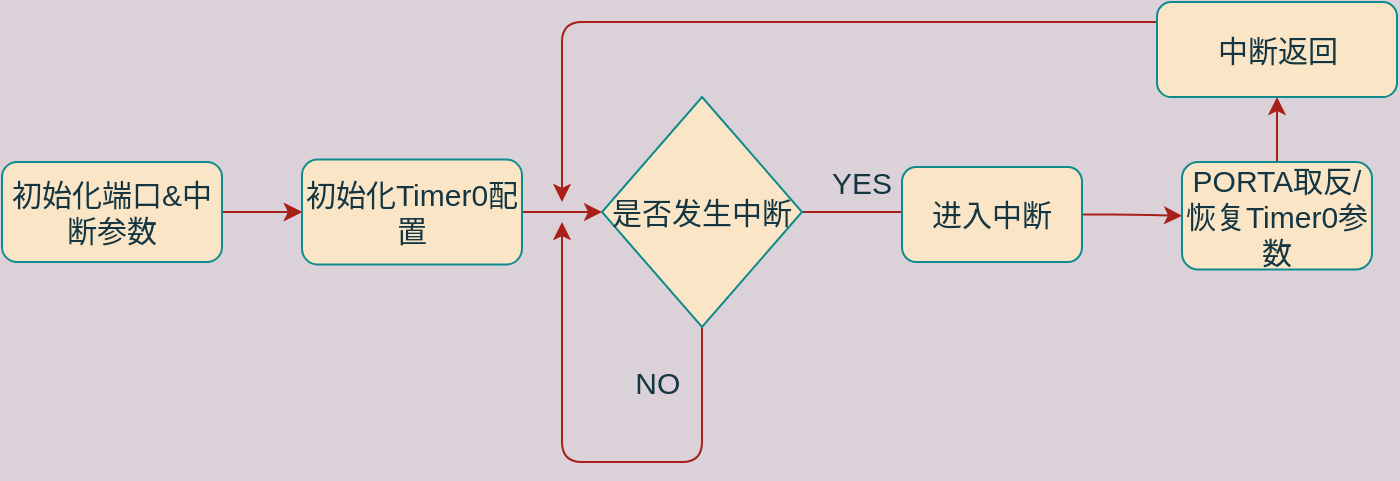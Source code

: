 <mxfile version="15.0.6" type="github">
  <diagram id="C5RBs43oDa-KdzZeNtuy" name="Page-1">
    <mxGraphModel dx="782" dy="482" grid="1" gridSize="10" guides="1" tooltips="1" connect="1" arrows="1" fold="1" page="1" pageScale="1" pageWidth="827" pageHeight="1169" background="#DAD2D8" math="0" shadow="0">
      <root>
        <mxCell id="WIyWlLk6GJQsqaUBKTNV-0" />
        <mxCell id="WIyWlLk6GJQsqaUBKTNV-1" parent="WIyWlLk6GJQsqaUBKTNV-0" />
        <mxCell id="gfpeHx-LDhQR_kgMFzr--5" value="" style="edgeStyle=orthogonalEdgeStyle;curved=0;rounded=1;sketch=0;orthogonalLoop=1;jettySize=auto;html=1;fontSize=15;fontColor=#143642;strokeColor=#A8201A;fillColor=#FAE5C7;" edge="1" parent="WIyWlLk6GJQsqaUBKTNV-1" source="gfpeHx-LDhQR_kgMFzr--3">
          <mxGeometry relative="1" as="geometry">
            <mxPoint x="170" y="285" as="targetPoint" />
          </mxGeometry>
        </mxCell>
        <mxCell id="gfpeHx-LDhQR_kgMFzr--18" value="" style="edgeStyle=orthogonalEdgeStyle;curved=0;rounded=1;sketch=0;orthogonalLoop=1;jettySize=auto;html=1;fontSize=15;fontColor=#143642;strokeColor=#A8201A;fillColor=#FAE5C7;" edge="1" parent="WIyWlLk6GJQsqaUBKTNV-1" source="gfpeHx-LDhQR_kgMFzr--3" target="gfpeHx-LDhQR_kgMFzr--17">
          <mxGeometry relative="1" as="geometry" />
        </mxCell>
        <mxCell id="gfpeHx-LDhQR_kgMFzr--3" value="初始化端口&amp;amp;中断参数" style="rounded=1;whiteSpace=wrap;html=1;fillColor=#FAE5C7;strokeColor=#0F8B8D;fontColor=#143642;fontSize=15;" vertex="1" parent="WIyWlLk6GJQsqaUBKTNV-1">
          <mxGeometry x="20" y="260" width="110" height="50" as="geometry" />
        </mxCell>
        <mxCell id="gfpeHx-LDhQR_kgMFzr--9" value="" style="edgeStyle=orthogonalEdgeStyle;curved=0;rounded=1;sketch=0;orthogonalLoop=1;jettySize=auto;html=1;fontSize=15;fontColor=#143642;strokeColor=#A8201A;fillColor=#FAE5C7;" edge="1" parent="WIyWlLk6GJQsqaUBKTNV-1" source="gfpeHx-LDhQR_kgMFzr--6">
          <mxGeometry relative="1" as="geometry">
            <mxPoint x="300" y="290" as="targetPoint" />
            <Array as="points">
              <mxPoint x="370" y="410" />
              <mxPoint x="300" y="410" />
            </Array>
          </mxGeometry>
        </mxCell>
        <mxCell id="gfpeHx-LDhQR_kgMFzr--12" value="" style="edgeStyle=orthogonalEdgeStyle;curved=0;rounded=1;sketch=0;orthogonalLoop=1;jettySize=auto;html=1;fontSize=15;fontColor=#143642;strokeColor=#A8201A;fillColor=#FAE5C7;" edge="1" parent="WIyWlLk6GJQsqaUBKTNV-1" source="gfpeHx-LDhQR_kgMFzr--6">
          <mxGeometry relative="1" as="geometry">
            <mxPoint x="480" y="285" as="targetPoint" />
          </mxGeometry>
        </mxCell>
        <mxCell id="gfpeHx-LDhQR_kgMFzr--6" value="是否发生中断" style="rhombus;whiteSpace=wrap;html=1;rounded=0;sketch=0;fontSize=15;fontColor=#143642;strokeColor=#0F8B8D;fillColor=#FAE5C7;" vertex="1" parent="WIyWlLk6GJQsqaUBKTNV-1">
          <mxGeometry x="320" y="227.5" width="100" height="115" as="geometry" />
        </mxCell>
        <mxCell id="gfpeHx-LDhQR_kgMFzr--10" value="NO&amp;nbsp;" style="text;html=1;strokeColor=none;fillColor=none;align=center;verticalAlign=middle;whiteSpace=wrap;rounded=0;sketch=0;fontSize=15;fontColor=#143642;" vertex="1" parent="WIyWlLk6GJQsqaUBKTNV-1">
          <mxGeometry x="330" y="360" width="40" height="20" as="geometry" />
        </mxCell>
        <mxCell id="gfpeHx-LDhQR_kgMFzr--13" value="YES" style="text;html=1;strokeColor=none;fillColor=none;align=center;verticalAlign=middle;whiteSpace=wrap;rounded=0;sketch=0;fontSize=15;fontColor=#143642;" vertex="1" parent="WIyWlLk6GJQsqaUBKTNV-1">
          <mxGeometry x="430" y="260" width="40" height="20" as="geometry" />
        </mxCell>
        <mxCell id="gfpeHx-LDhQR_kgMFzr--23" value="" style="edgeStyle=orthogonalEdgeStyle;curved=0;rounded=1;sketch=0;orthogonalLoop=1;jettySize=auto;html=1;fontSize=15;fontColor=#143642;strokeColor=#A8201A;fillColor=#FAE5C7;" edge="1" parent="WIyWlLk6GJQsqaUBKTNV-1" source="gfpeHx-LDhQR_kgMFzr--16" target="gfpeHx-LDhQR_kgMFzr--22">
          <mxGeometry relative="1" as="geometry" />
        </mxCell>
        <mxCell id="gfpeHx-LDhQR_kgMFzr--16" value="进入中断" style="rounded=1;whiteSpace=wrap;html=1;sketch=0;fontSize=15;fontColor=#143642;strokeColor=#0F8B8D;fillColor=#FAE5C7;" vertex="1" parent="WIyWlLk6GJQsqaUBKTNV-1">
          <mxGeometry x="470" y="262.5" width="90" height="47.5" as="geometry" />
        </mxCell>
        <mxCell id="gfpeHx-LDhQR_kgMFzr--21" value="" style="edgeStyle=orthogonalEdgeStyle;curved=0;rounded=1;sketch=0;orthogonalLoop=1;jettySize=auto;html=1;fontSize=15;fontColor=#143642;strokeColor=#A8201A;fillColor=#FAE5C7;" edge="1" parent="WIyWlLk6GJQsqaUBKTNV-1" source="gfpeHx-LDhQR_kgMFzr--17" target="gfpeHx-LDhQR_kgMFzr--6">
          <mxGeometry relative="1" as="geometry" />
        </mxCell>
        <mxCell id="gfpeHx-LDhQR_kgMFzr--17" value="初始化Timer0配置" style="whiteSpace=wrap;html=1;rounded=1;fontSize=15;fontColor=#143642;strokeColor=#0F8B8D;fillColor=#FAE5C7;" vertex="1" parent="WIyWlLk6GJQsqaUBKTNV-1">
          <mxGeometry x="170" y="258.75" width="110" height="52.5" as="geometry" />
        </mxCell>
        <mxCell id="gfpeHx-LDhQR_kgMFzr--25" value="" style="edgeStyle=orthogonalEdgeStyle;curved=0;rounded=1;sketch=0;orthogonalLoop=1;jettySize=auto;html=1;fontSize=15;fontColor=#143642;strokeColor=#A8201A;fillColor=#FAE5C7;" edge="1" parent="WIyWlLk6GJQsqaUBKTNV-1" source="gfpeHx-LDhQR_kgMFzr--22" target="gfpeHx-LDhQR_kgMFzr--24">
          <mxGeometry relative="1" as="geometry" />
        </mxCell>
        <mxCell id="gfpeHx-LDhQR_kgMFzr--22" value="PORTA取反/&lt;br&gt;恢复Timer0参数" style="whiteSpace=wrap;html=1;rounded=1;fontSize=15;fontColor=#143642;strokeColor=#0F8B8D;fillColor=#FAE5C7;sketch=0;" vertex="1" parent="WIyWlLk6GJQsqaUBKTNV-1">
          <mxGeometry x="610" y="260" width="95" height="53.75" as="geometry" />
        </mxCell>
        <mxCell id="gfpeHx-LDhQR_kgMFzr--27" value="" style="edgeStyle=orthogonalEdgeStyle;curved=0;rounded=1;sketch=0;orthogonalLoop=1;jettySize=auto;html=1;fontSize=15;fontColor=#143642;strokeColor=#A8201A;fillColor=#FAE5C7;" edge="1" parent="WIyWlLk6GJQsqaUBKTNV-1" source="gfpeHx-LDhQR_kgMFzr--24">
          <mxGeometry relative="1" as="geometry">
            <mxPoint x="300" y="280" as="targetPoint" />
            <Array as="points">
              <mxPoint x="300" y="190" />
            </Array>
          </mxGeometry>
        </mxCell>
        <mxCell id="gfpeHx-LDhQR_kgMFzr--24" value="中断返回" style="whiteSpace=wrap;html=1;rounded=1;fontSize=15;fontColor=#143642;strokeColor=#0F8B8D;fillColor=#FAE5C7;sketch=0;" vertex="1" parent="WIyWlLk6GJQsqaUBKTNV-1">
          <mxGeometry x="597.5" y="180" width="120" height="47.51" as="geometry" />
        </mxCell>
      </root>
    </mxGraphModel>
  </diagram>
</mxfile>
